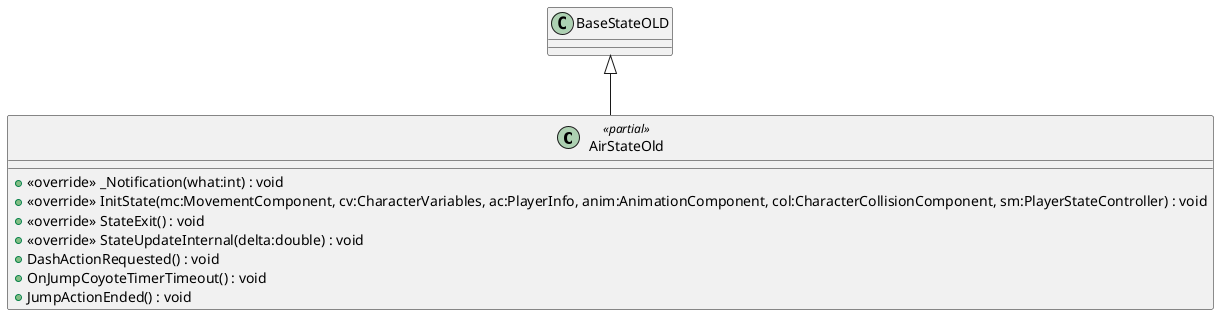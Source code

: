 @startuml
class AirStateOld <<partial>> {
    + <<override>> _Notification(what:int) : void
    + <<override>> InitState(mc:MovementComponent, cv:CharacterVariables, ac:PlayerInfo, anim:AnimationComponent, col:CharacterCollisionComponent, sm:PlayerStateController) : void
    + <<override>> StateExit() : void
    + <<override>> StateUpdateInternal(delta:double) : void
    + DashActionRequested() : void
    + OnJumpCoyoteTimerTimeout() : void
    + JumpActionEnded() : void
}
BaseStateOLD <|-- AirStateOld
@enduml
